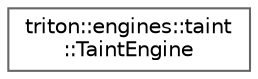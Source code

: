 digraph "Graphical Class Hierarchy"
{
 // LATEX_PDF_SIZE
  bgcolor="transparent";
  edge [fontname=Helvetica,fontsize=10,labelfontname=Helvetica,labelfontsize=10];
  node [fontname=Helvetica,fontsize=10,shape=box,height=0.2,width=0.4];
  rankdir="LR";
  Node0 [label="triton::engines::taint\l::TaintEngine",height=0.2,width=0.4,color="grey40", fillcolor="white", style="filled",URL="$classtriton_1_1engines_1_1taint_1_1TaintEngine.html",tooltip="The taint engine class."];
}
